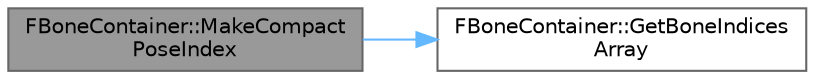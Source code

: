 digraph "FBoneContainer::MakeCompactPoseIndex"
{
 // INTERACTIVE_SVG=YES
 // LATEX_PDF_SIZE
  bgcolor="transparent";
  edge [fontname=Helvetica,fontsize=10,labelfontname=Helvetica,labelfontsize=10];
  node [fontname=Helvetica,fontsize=10,shape=box,height=0.2,width=0.4];
  rankdir="LR";
  Node1 [id="Node000001",label="FBoneContainer::MakeCompact\lPoseIndex",height=0.2,width=0.4,color="gray40", fillcolor="grey60", style="filled", fontcolor="black",tooltip=" "];
  Node1 -> Node2 [id="edge1_Node000001_Node000002",color="steelblue1",style="solid",tooltip=" "];
  Node2 [id="Node000002",label="FBoneContainer::GetBoneIndices\lArray",height=0.2,width=0.4,color="grey40", fillcolor="white", style="filled",URL="$d2/d4f/structFBoneContainer.html#a0174ebae37a781ef730593c52b52340a",tooltip="Returns array of the size of compact pose, mapping to mesh pose index returns Required Bone Indices A..."];
}
